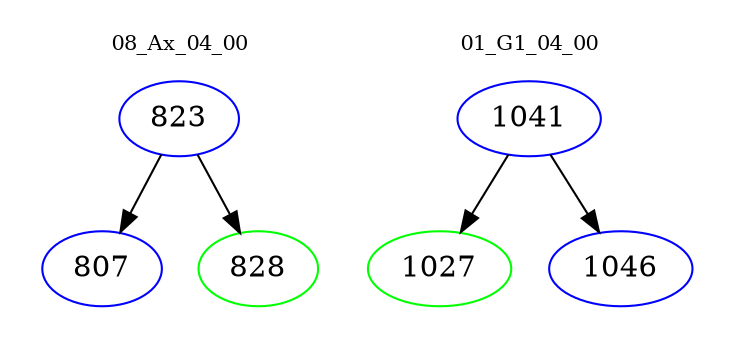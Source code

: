 digraph{
subgraph cluster_0 {
color = white
label = "08_Ax_04_00";
fontsize=10;
T0_823 [label="823", color="blue"]
T0_823 -> T0_807 [color="black"]
T0_807 [label="807", color="blue"]
T0_823 -> T0_828 [color="black"]
T0_828 [label="828", color="green"]
}
subgraph cluster_1 {
color = white
label = "01_G1_04_00";
fontsize=10;
T1_1041 [label="1041", color="blue"]
T1_1041 -> T1_1027 [color="black"]
T1_1027 [label="1027", color="green"]
T1_1041 -> T1_1046 [color="black"]
T1_1046 [label="1046", color="blue"]
}
}
